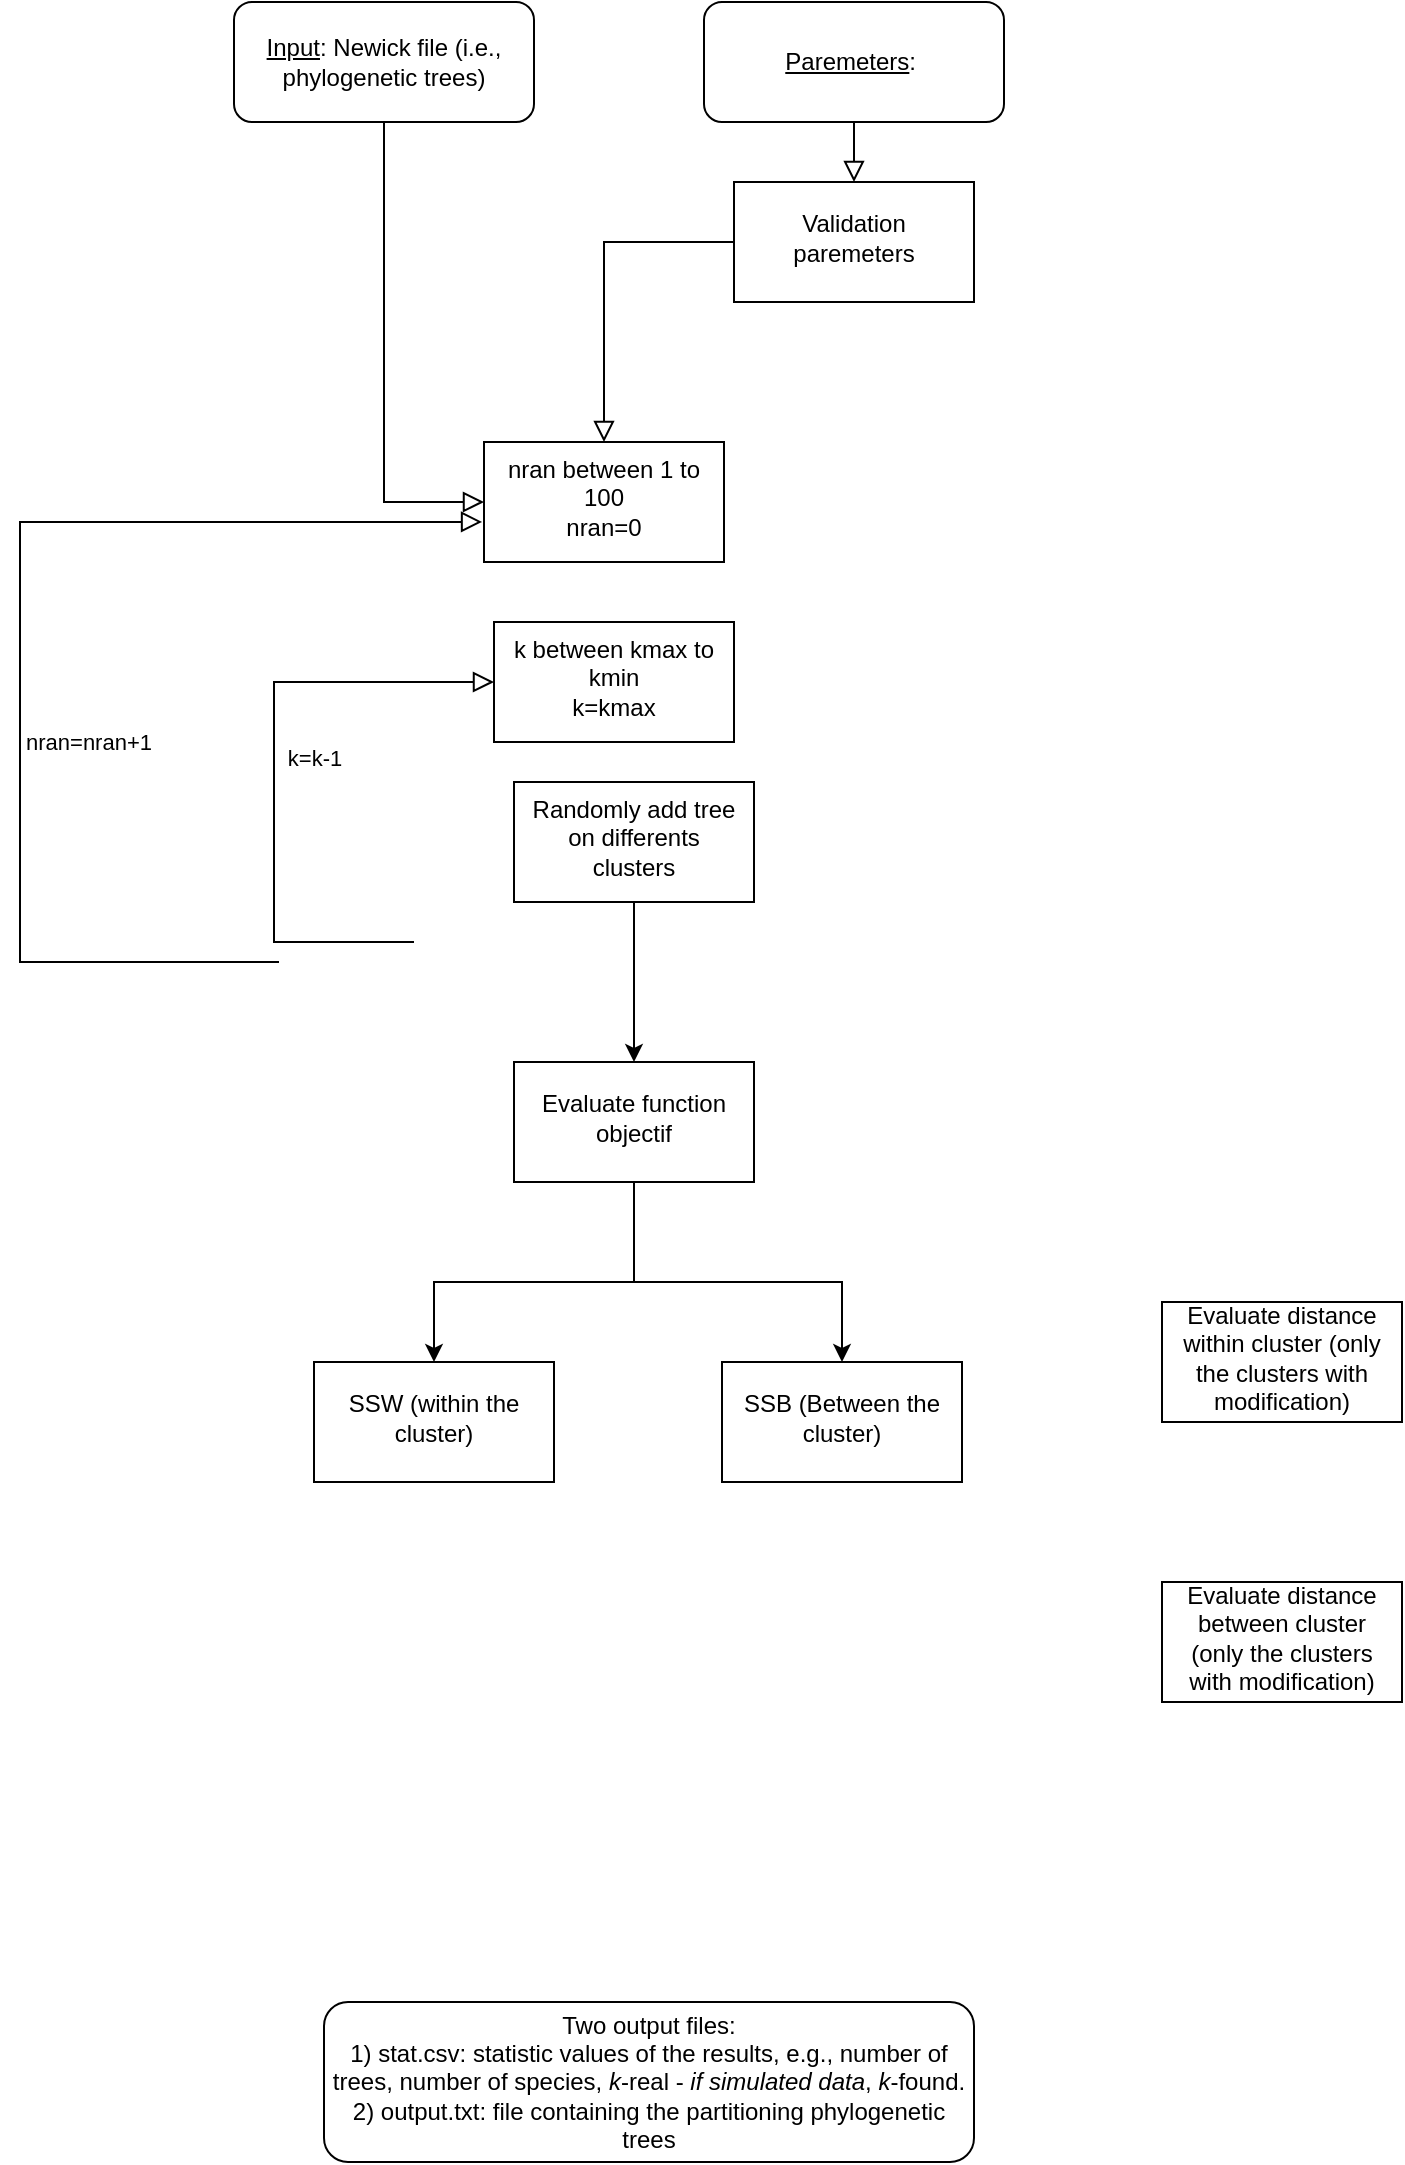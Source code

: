 <mxfile version="20.7.4" type="github">
  <diagram id="C5RBs43oDa-KdzZeNtuy" name="Page-1">
    <mxGraphModel dx="1050" dy="581" grid="1" gridSize="10" guides="1" tooltips="1" connect="1" arrows="1" fold="1" page="1" pageScale="1" pageWidth="827" pageHeight="1169" math="0" shadow="0">
      <root>
        <mxCell id="WIyWlLk6GJQsqaUBKTNV-0" />
        <mxCell id="WIyWlLk6GJQsqaUBKTNV-1" parent="WIyWlLk6GJQsqaUBKTNV-0" />
        <mxCell id="WIyWlLk6GJQsqaUBKTNV-2" value="" style="rounded=0;html=1;jettySize=auto;orthogonalLoop=1;fontSize=11;endArrow=block;endFill=0;endSize=8;strokeWidth=1;shadow=0;labelBackgroundColor=none;edgeStyle=orthogonalEdgeStyle;startArrow=none;entryX=0.5;entryY=0;entryDx=0;entryDy=0;" parent="WIyWlLk6GJQsqaUBKTNV-1" source="rl9bNoKb6qQZya6A6ft7-2" target="rl9bNoKb6qQZya6A6ft7-5" edge="1">
          <mxGeometry relative="1" as="geometry">
            <mxPoint x="381" y="260" as="targetPoint" />
          </mxGeometry>
        </mxCell>
        <mxCell id="WIyWlLk6GJQsqaUBKTNV-3" value="&lt;u&gt;Input&lt;/u&gt;: Newick file (i.e., phylogenetic trees)" style="rounded=1;whiteSpace=wrap;html=1;fontSize=12;glass=0;strokeWidth=1;shadow=0;" parent="WIyWlLk6GJQsqaUBKTNV-1" vertex="1">
          <mxGeometry x="196" y="20" width="150" height="60" as="geometry" />
        </mxCell>
        <mxCell id="WIyWlLk6GJQsqaUBKTNV-11" value="Two output files:&lt;br&gt;1) stat.csv: statistic values of the results, e.g., number of trees, number of species, &lt;i&gt;k&lt;/i&gt;-real - &lt;i&gt;if simulated data&lt;/i&gt;, &lt;i&gt;k&lt;/i&gt;-found.&lt;br&gt;2) output.txt: file containing the partitioning phylogenetic trees" style="rounded=1;whiteSpace=wrap;html=1;fontSize=12;glass=0;strokeWidth=1;shadow=0;" parent="WIyWlLk6GJQsqaUBKTNV-1" vertex="1">
          <mxGeometry x="241" y="1020" width="325" height="80" as="geometry" />
        </mxCell>
        <mxCell id="rl9bNoKb6qQZya6A6ft7-0" value="&lt;u&gt;Paremeters&lt;/u&gt;:&amp;nbsp;" style="rounded=1;whiteSpace=wrap;html=1;fontSize=12;glass=0;strokeWidth=1;shadow=0;" vertex="1" parent="WIyWlLk6GJQsqaUBKTNV-1">
          <mxGeometry x="431" y="20" width="150" height="60" as="geometry" />
        </mxCell>
        <mxCell id="rl9bNoKb6qQZya6A6ft7-1" value="" style="rounded=0;html=1;jettySize=auto;orthogonalLoop=1;fontSize=11;endArrow=block;endFill=0;endSize=8;strokeWidth=1;shadow=0;labelBackgroundColor=none;edgeStyle=orthogonalEdgeStyle;exitX=0.5;exitY=1;exitDx=0;exitDy=0;entryX=0.5;entryY=0;entryDx=0;entryDy=0;" edge="1" parent="WIyWlLk6GJQsqaUBKTNV-1" source="rl9bNoKb6qQZya6A6ft7-0" target="rl9bNoKb6qQZya6A6ft7-2">
          <mxGeometry relative="1" as="geometry">
            <mxPoint x="376" y="150" as="targetPoint" />
          </mxGeometry>
        </mxCell>
        <mxCell id="rl9bNoKb6qQZya6A6ft7-2" value="Validation paremeters" style="whiteSpace=wrap;html=1;shadow=0;strokeWidth=1;spacing=6;spacingTop=-4;" vertex="1" parent="WIyWlLk6GJQsqaUBKTNV-1">
          <mxGeometry x="446" y="110" width="120" height="60" as="geometry" />
        </mxCell>
        <mxCell id="rl9bNoKb6qQZya6A6ft7-4" value="" style="rounded=0;html=1;jettySize=auto;orthogonalLoop=1;fontSize=11;endArrow=block;endFill=0;endSize=8;strokeWidth=1;shadow=0;labelBackgroundColor=none;edgeStyle=orthogonalEdgeStyle;startArrow=none;exitX=0.5;exitY=1;exitDx=0;exitDy=0;entryX=0;entryY=0.5;entryDx=0;entryDy=0;" edge="1" parent="WIyWlLk6GJQsqaUBKTNV-1" source="WIyWlLk6GJQsqaUBKTNV-3" target="rl9bNoKb6qQZya6A6ft7-5">
          <mxGeometry relative="1" as="geometry">
            <mxPoint x="456" y="150" as="sourcePoint" />
            <mxPoint x="331" y="300" as="targetPoint" />
          </mxGeometry>
        </mxCell>
        <mxCell id="rl9bNoKb6qQZya6A6ft7-5" value="nran between 1 to 100&lt;br&gt;nran=0" style="whiteSpace=wrap;html=1;shadow=0;strokeWidth=1;spacing=6;spacingTop=-4;" vertex="1" parent="WIyWlLk6GJQsqaUBKTNV-1">
          <mxGeometry x="321" y="240" width="120" height="60" as="geometry" />
        </mxCell>
        <mxCell id="rl9bNoKb6qQZya6A6ft7-7" value="k between kmax to kmin&lt;br&gt;k=kmax" style="whiteSpace=wrap;html=1;shadow=0;strokeWidth=1;spacing=6;spacingTop=-4;" vertex="1" parent="WIyWlLk6GJQsqaUBKTNV-1">
          <mxGeometry x="326" y="330" width="120" height="60" as="geometry" />
        </mxCell>
        <mxCell id="rl9bNoKb6qQZya6A6ft7-8" value="" style="rounded=0;html=1;jettySize=auto;orthogonalLoop=1;fontSize=11;endArrow=block;endFill=0;endSize=8;strokeWidth=1;shadow=0;labelBackgroundColor=none;edgeStyle=orthogonalEdgeStyle;startArrow=none;entryX=0;entryY=0.5;entryDx=0;entryDy=0;" edge="1" parent="WIyWlLk6GJQsqaUBKTNV-1" target="rl9bNoKb6qQZya6A6ft7-7">
          <mxGeometry x="0.917" y="-5" relative="1" as="geometry">
            <mxPoint x="286" y="490" as="sourcePoint" />
            <mxPoint x="316" y="280" as="targetPoint" />
            <Array as="points">
              <mxPoint x="216" y="490" />
              <mxPoint x="216" y="360" />
            </Array>
            <mxPoint as="offset" />
          </mxGeometry>
        </mxCell>
        <mxCell id="rl9bNoKb6qQZya6A6ft7-9" value="k=k-1" style="edgeLabel;html=1;align=center;verticalAlign=middle;resizable=0;points=[];" vertex="1" connectable="0" parent="rl9bNoKb6qQZya6A6ft7-8">
          <mxGeometry x="0.232" y="-1" relative="1" as="geometry">
            <mxPoint x="19" y="29" as="offset" />
          </mxGeometry>
        </mxCell>
        <mxCell id="rl9bNoKb6qQZya6A6ft7-10" value="" style="rounded=0;html=1;jettySize=auto;orthogonalLoop=1;fontSize=11;endArrow=block;endFill=0;endSize=8;strokeWidth=1;shadow=0;labelBackgroundColor=none;edgeStyle=orthogonalEdgeStyle;startArrow=none;entryX=-0.008;entryY=0.666;entryDx=0;entryDy=0;entryPerimeter=0;" edge="1" parent="WIyWlLk6GJQsqaUBKTNV-1" target="rl9bNoKb6qQZya6A6ft7-5">
          <mxGeometry x="0.917" y="-5" relative="1" as="geometry">
            <mxPoint x="218.5" y="500" as="sourcePoint" />
            <mxPoint x="316" y="300" as="targetPoint" />
            <Array as="points">
              <mxPoint x="89" y="500" />
              <mxPoint x="89" y="280" />
            </Array>
            <mxPoint as="offset" />
          </mxGeometry>
        </mxCell>
        <mxCell id="rl9bNoKb6qQZya6A6ft7-11" value="nran=nran+1" style="edgeLabel;html=1;align=center;verticalAlign=middle;resizable=0;points=[];" vertex="1" connectable="0" parent="rl9bNoKb6qQZya6A6ft7-10">
          <mxGeometry x="0.232" y="-1" relative="1" as="geometry">
            <mxPoint x="26" y="109" as="offset" />
          </mxGeometry>
        </mxCell>
        <mxCell id="rl9bNoKb6qQZya6A6ft7-15" value="" style="edgeStyle=orthogonalEdgeStyle;rounded=0;orthogonalLoop=1;jettySize=auto;html=1;" edge="1" parent="WIyWlLk6GJQsqaUBKTNV-1" source="rl9bNoKb6qQZya6A6ft7-13" target="rl9bNoKb6qQZya6A6ft7-14">
          <mxGeometry relative="1" as="geometry" />
        </mxCell>
        <mxCell id="rl9bNoKb6qQZya6A6ft7-13" value="Randomly add tree on differents clusters" style="whiteSpace=wrap;html=1;shadow=0;strokeWidth=1;spacing=6;spacingTop=-4;" vertex="1" parent="WIyWlLk6GJQsqaUBKTNV-1">
          <mxGeometry x="336" y="410" width="120" height="60" as="geometry" />
        </mxCell>
        <mxCell id="rl9bNoKb6qQZya6A6ft7-17" value="" style="edgeStyle=orthogonalEdgeStyle;rounded=0;orthogonalLoop=1;jettySize=auto;html=1;" edge="1" parent="WIyWlLk6GJQsqaUBKTNV-1" source="rl9bNoKb6qQZya6A6ft7-14" target="rl9bNoKb6qQZya6A6ft7-16">
          <mxGeometry relative="1" as="geometry">
            <Array as="points">
              <mxPoint x="396" y="660" />
              <mxPoint x="296" y="660" />
            </Array>
          </mxGeometry>
        </mxCell>
        <mxCell id="rl9bNoKb6qQZya6A6ft7-14" value="Evaluate function objectif" style="whiteSpace=wrap;html=1;shadow=0;strokeWidth=1;spacing=6;spacingTop=-4;" vertex="1" parent="WIyWlLk6GJQsqaUBKTNV-1">
          <mxGeometry x="336" y="550" width="120" height="60" as="geometry" />
        </mxCell>
        <mxCell id="rl9bNoKb6qQZya6A6ft7-16" value="SSW (within the cluster)" style="whiteSpace=wrap;html=1;shadow=0;strokeWidth=1;spacing=6;spacingTop=-4;" vertex="1" parent="WIyWlLk6GJQsqaUBKTNV-1">
          <mxGeometry x="236" y="700" width="120" height="60" as="geometry" />
        </mxCell>
        <mxCell id="rl9bNoKb6qQZya6A6ft7-18" value="SSB (Between the cluster)" style="whiteSpace=wrap;html=1;shadow=0;strokeWidth=1;spacing=6;spacingTop=-4;" vertex="1" parent="WIyWlLk6GJQsqaUBKTNV-1">
          <mxGeometry x="440" y="700" width="120" height="60" as="geometry" />
        </mxCell>
        <mxCell id="rl9bNoKb6qQZya6A6ft7-19" value="" style="edgeStyle=orthogonalEdgeStyle;rounded=0;orthogonalLoop=1;jettySize=auto;html=1;entryX=0.5;entryY=0;entryDx=0;entryDy=0;" edge="1" parent="WIyWlLk6GJQsqaUBKTNV-1" target="rl9bNoKb6qQZya6A6ft7-18">
          <mxGeometry relative="1" as="geometry">
            <mxPoint x="396" y="610" as="sourcePoint" />
            <mxPoint x="306.0" y="710" as="targetPoint" />
            <Array as="points">
              <mxPoint x="396" y="660" />
              <mxPoint x="500" y="660" />
            </Array>
          </mxGeometry>
        </mxCell>
        <mxCell id="rl9bNoKb6qQZya6A6ft7-20" value="Evaluate distance within cluster (only the clusters with modification)" style="whiteSpace=wrap;html=1;shadow=0;strokeWidth=1;spacing=6;spacingTop=-4;" vertex="1" parent="WIyWlLk6GJQsqaUBKTNV-1">
          <mxGeometry x="660" y="670" width="120" height="60" as="geometry" />
        </mxCell>
        <mxCell id="rl9bNoKb6qQZya6A6ft7-22" value="Evaluate distance between cluster (only the clusters with modification)" style="whiteSpace=wrap;html=1;shadow=0;strokeWidth=1;spacing=6;spacingTop=-4;" vertex="1" parent="WIyWlLk6GJQsqaUBKTNV-1">
          <mxGeometry x="660" y="810" width="120" height="60" as="geometry" />
        </mxCell>
      </root>
    </mxGraphModel>
  </diagram>
</mxfile>
